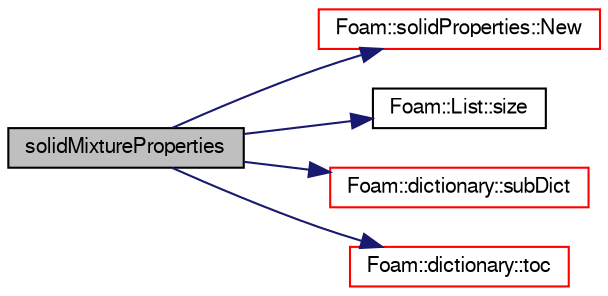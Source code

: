 digraph "solidMixtureProperties"
{
  bgcolor="transparent";
  edge [fontname="FreeSans",fontsize="10",labelfontname="FreeSans",labelfontsize="10"];
  node [fontname="FreeSans",fontsize="10",shape=record];
  rankdir="LR";
  Node0 [label="solidMixtureProperties",height=0.2,width=0.4,color="black", fillcolor="grey75", style="filled", fontcolor="black"];
  Node0 -> Node1 [color="midnightblue",fontsize="10",style="solid",fontname="FreeSans"];
  Node1 [label="Foam::solidProperties::New",height=0.2,width=0.4,color="red",URL="$a29986.html#a1841c9ea9e4467d24dc0465f52d63d96",tooltip="Return a pointer to a new solidProperties created from input. "];
  Node0 -> Node50 [color="midnightblue",fontsize="10",style="solid",fontname="FreeSans"];
  Node50 [label="Foam::List::size",height=0.2,width=0.4,color="black",URL="$a25694.html#a8a5f6fa29bd4b500caf186f60245b384",tooltip="Override size to be inconsistent with allocated storage. "];
  Node0 -> Node51 [color="midnightblue",fontsize="10",style="solid",fontname="FreeSans"];
  Node51 [label="Foam::dictionary::subDict",height=0.2,width=0.4,color="red",URL="$a26014.html#aaa26b5f2da6aff5a6a59af5407f1bf59",tooltip="Find and return a sub-dictionary. "];
  Node0 -> Node53 [color="midnightblue",fontsize="10",style="solid",fontname="FreeSans"];
  Node53 [label="Foam::dictionary::toc",height=0.2,width=0.4,color="red",URL="$a26014.html#adcaf1538d9b6dbeb843d6832814de549",tooltip="Return the table of contents. "];
}

